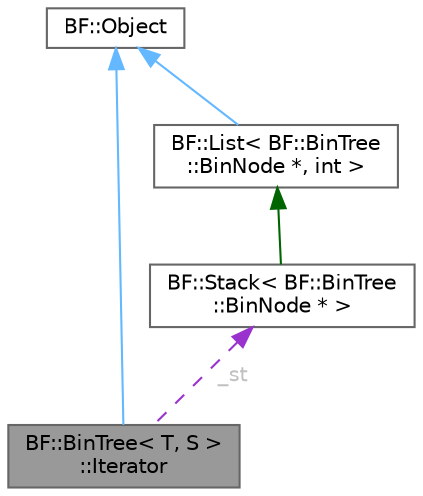 digraph "BF::BinTree&lt; T, S &gt;::Iterator"
{
 // LATEX_PDF_SIZE
  bgcolor="transparent";
  edge [fontname=Helvetica,fontsize=10,labelfontname=Helvetica,labelfontsize=10];
  node [fontname=Helvetica,fontsize=10,shape=box,height=0.2,width=0.4];
  Node1 [id="Node000001",label="BF::BinTree\< T, S \>\l::Iterator",height=0.2,width=0.4,color="gray40", fillcolor="grey60", style="filled", fontcolor="black",tooltip=" "];
  Node2 -> Node1 [id="edge1_Node000001_Node000002",dir="back",color="steelblue1",style="solid",tooltip=" "];
  Node2 [id="Node000002",label="BF::Object",height=0.2,width=0.4,color="gray40", fillcolor="white", style="filled",URL="$d1/d3a/classBF_1_1Object.html",tooltip=" "];
  Node3 -> Node1 [id="edge2_Node000001_Node000003",dir="back",color="darkorchid3",style="dashed",tooltip=" ",label=" _st",fontcolor="grey" ];
  Node3 [id="Node000003",label="BF::Stack\< BF::BinTree\l::BinNode * \>",height=0.2,width=0.4,color="gray40", fillcolor="white", style="filled",URL="$d4/dbd/classBF_1_1Stack.html",tooltip=" "];
  Node4 -> Node3 [id="edge3_Node000003_Node000004",dir="back",color="darkgreen",style="solid",tooltip=" "];
  Node4 [id="Node000004",label="BF::List\< BF::BinTree\l::BinNode *, int \>",height=0.2,width=0.4,color="gray40", fillcolor="white", style="filled",URL="$d1/de0/classBF_1_1List.html",tooltip=" "];
  Node2 -> Node4 [id="edge4_Node000004_Node000002",dir="back",color="steelblue1",style="solid",tooltip=" "];
}
